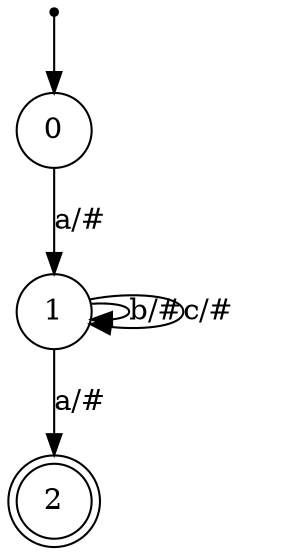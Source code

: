 digraph G {
	node [shape = doublecircle]; 2;
	node [shape = point ]; qi
	node [shape = circle];
	qi -> 0;
	0 -> 1 [ label="a/#" ];
	1 -> 1 [ label="b/#" ];
	1 -> 1 [ label="c/#" ];
	1 -> 2 [ label="a/#" ];
}
